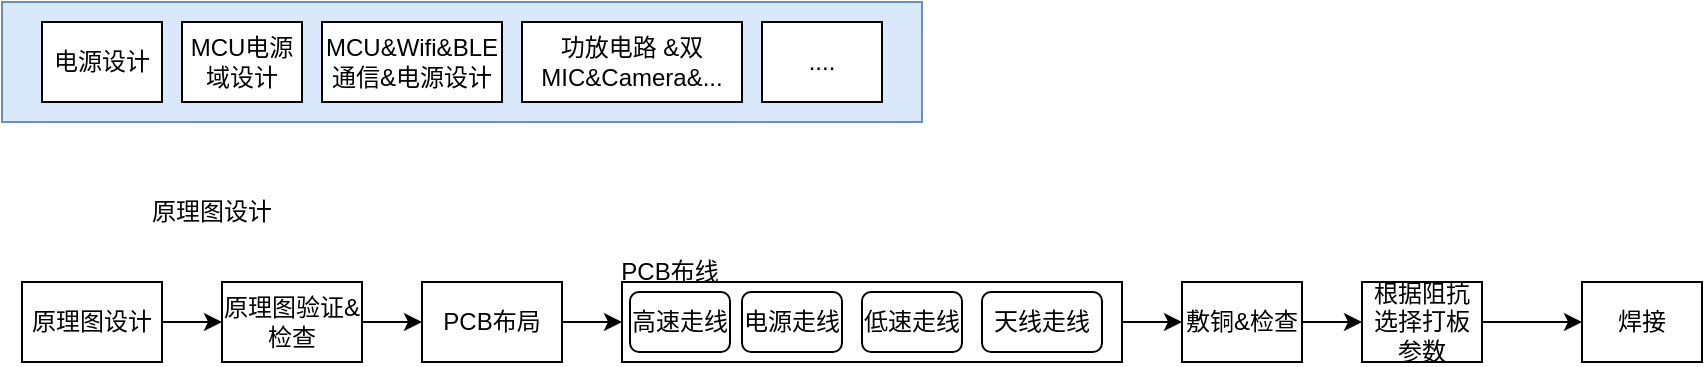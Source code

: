 <mxfile version="28.2.0">
  <diagram name="第 1 页" id="Lz7FnmI3OJWEokpmkhRt">
    <mxGraphModel dx="713" dy="383" grid="1" gridSize="10" guides="1" tooltips="1" connect="1" arrows="1" fold="1" page="1" pageScale="1" pageWidth="827" pageHeight="1169" math="0" shadow="0">
      <root>
        <mxCell id="0" />
        <mxCell id="1" parent="0" />
        <mxCell id="9YTv9OodDndZO9QDBcR--3" value="" style="rounded=0;whiteSpace=wrap;html=1;fillColor=#dae8fc;strokeColor=#6c8ebf;" vertex="1" parent="1">
          <mxGeometry x="110" y="200" width="460" height="60" as="geometry" />
        </mxCell>
        <mxCell id="kFT8PFcNsTwMWZWpaxGe-1" value="电源设计" style="rounded=0;whiteSpace=wrap;html=1;" parent="1" vertex="1">
          <mxGeometry x="130" y="210" width="60" height="40" as="geometry" />
        </mxCell>
        <mxCell id="kFT8PFcNsTwMWZWpaxGe-2" value="MCU电源域设计" style="rounded=0;whiteSpace=wrap;html=1;" parent="1" vertex="1">
          <mxGeometry x="200" y="210" width="60" height="40" as="geometry" />
        </mxCell>
        <mxCell id="kFT8PFcNsTwMWZWpaxGe-3" value="功放电路 &amp;amp;双MIC&amp;amp;Camera&amp;amp;..." style="rounded=0;whiteSpace=wrap;html=1;" parent="1" vertex="1">
          <mxGeometry x="370" y="210" width="110" height="40" as="geometry" />
        </mxCell>
        <mxCell id="9YTv9OodDndZO9QDBcR--1" value="MCU&amp;amp;Wifi&amp;amp;BLE&lt;div&gt;通信&amp;amp;电源设计&lt;/div&gt;" style="rounded=0;whiteSpace=wrap;html=1;" vertex="1" parent="1">
          <mxGeometry x="270" y="210" width="90" height="40" as="geometry" />
        </mxCell>
        <mxCell id="9YTv9OodDndZO9QDBcR--2" value="...." style="rounded=0;whiteSpace=wrap;html=1;" vertex="1" parent="1">
          <mxGeometry x="490" y="210" width="60" height="40" as="geometry" />
        </mxCell>
        <mxCell id="9YTv9OodDndZO9QDBcR--4" value="原理图设计" style="text;strokeColor=none;align=center;fillColor=none;html=1;verticalAlign=middle;whiteSpace=wrap;rounded=0;" vertex="1" parent="1">
          <mxGeometry x="170" y="290" width="90" height="30" as="geometry" />
        </mxCell>
        <mxCell id="9YTv9OodDndZO9QDBcR--9" style="edgeStyle=orthogonalEdgeStyle;rounded=0;orthogonalLoop=1;jettySize=auto;html=1;exitX=1;exitY=0.5;exitDx=0;exitDy=0;entryX=0;entryY=0.5;entryDx=0;entryDy=0;" edge="1" parent="1" source="9YTv9OodDndZO9QDBcR--5" target="9YTv9OodDndZO9QDBcR--6">
          <mxGeometry relative="1" as="geometry" />
        </mxCell>
        <mxCell id="9YTv9OodDndZO9QDBcR--5" value="原理图设计" style="rounded=0;whiteSpace=wrap;html=1;" vertex="1" parent="1">
          <mxGeometry x="120" y="340" width="70" height="40" as="geometry" />
        </mxCell>
        <mxCell id="9YTv9OodDndZO9QDBcR--8" value="" style="edgeStyle=orthogonalEdgeStyle;rounded=0;orthogonalLoop=1;jettySize=auto;html=1;" edge="1" parent="1" source="9YTv9OodDndZO9QDBcR--6" target="9YTv9OodDndZO9QDBcR--7">
          <mxGeometry relative="1" as="geometry" />
        </mxCell>
        <mxCell id="9YTv9OodDndZO9QDBcR--6" value="原理图验证&amp;amp;检查" style="rounded=0;whiteSpace=wrap;html=1;" vertex="1" parent="1">
          <mxGeometry x="220" y="340" width="70" height="40" as="geometry" />
        </mxCell>
        <mxCell id="9YTv9OodDndZO9QDBcR--11" value="" style="edgeStyle=orthogonalEdgeStyle;rounded=0;orthogonalLoop=1;jettySize=auto;html=1;" edge="1" parent="1" source="9YTv9OodDndZO9QDBcR--7" target="9YTv9OodDndZO9QDBcR--10">
          <mxGeometry relative="1" as="geometry" />
        </mxCell>
        <mxCell id="9YTv9OodDndZO9QDBcR--7" value="PCB布局" style="rounded=0;whiteSpace=wrap;html=1;" vertex="1" parent="1">
          <mxGeometry x="320" y="340" width="70" height="40" as="geometry" />
        </mxCell>
        <mxCell id="9YTv9OodDndZO9QDBcR--21" value="" style="edgeStyle=orthogonalEdgeStyle;rounded=0;orthogonalLoop=1;jettySize=auto;html=1;" edge="1" parent="1" source="9YTv9OodDndZO9QDBcR--10" target="9YTv9OodDndZO9QDBcR--20">
          <mxGeometry relative="1" as="geometry" />
        </mxCell>
        <mxCell id="9YTv9OodDndZO9QDBcR--10" value="" style="rounded=0;whiteSpace=wrap;html=1;" vertex="1" parent="1">
          <mxGeometry x="420" y="340" width="250" height="40" as="geometry" />
        </mxCell>
        <mxCell id="9YTv9OodDndZO9QDBcR--14" value="高速走线" style="rounded=1;whiteSpace=wrap;html=1;" vertex="1" parent="1">
          <mxGeometry x="424" y="345" width="50" height="30" as="geometry" />
        </mxCell>
        <mxCell id="9YTv9OodDndZO9QDBcR--16" value="低速走线" style="rounded=1;whiteSpace=wrap;html=1;" vertex="1" parent="1">
          <mxGeometry x="540" y="345" width="50" height="30" as="geometry" />
        </mxCell>
        <mxCell id="9YTv9OodDndZO9QDBcR--17" value="电源走线" style="rounded=1;whiteSpace=wrap;html=1;" vertex="1" parent="1">
          <mxGeometry x="480" y="345" width="50" height="30" as="geometry" />
        </mxCell>
        <mxCell id="9YTv9OodDndZO9QDBcR--18" value="天线走线" style="rounded=1;whiteSpace=wrap;html=1;" vertex="1" parent="1">
          <mxGeometry x="600" y="345" width="60" height="30" as="geometry" />
        </mxCell>
        <mxCell id="9YTv9OodDndZO9QDBcR--19" value="PCB布线" style="text;strokeColor=none;align=center;fillColor=none;html=1;verticalAlign=middle;whiteSpace=wrap;rounded=0;" vertex="1" parent="1">
          <mxGeometry x="414" y="320" width="60" height="30" as="geometry" />
        </mxCell>
        <mxCell id="9YTv9OodDndZO9QDBcR--23" value="" style="edgeStyle=orthogonalEdgeStyle;rounded=0;orthogonalLoop=1;jettySize=auto;html=1;" edge="1" parent="1" source="9YTv9OodDndZO9QDBcR--20" target="9YTv9OodDndZO9QDBcR--22">
          <mxGeometry relative="1" as="geometry" />
        </mxCell>
        <mxCell id="9YTv9OodDndZO9QDBcR--20" value="敷铜&amp;amp;检查" style="whiteSpace=wrap;html=1;rounded=0;" vertex="1" parent="1">
          <mxGeometry x="700" y="340" width="60" height="40" as="geometry" />
        </mxCell>
        <mxCell id="9YTv9OodDndZO9QDBcR--27" value="" style="edgeStyle=orthogonalEdgeStyle;rounded=0;orthogonalLoop=1;jettySize=auto;html=1;" edge="1" parent="1" source="9YTv9OodDndZO9QDBcR--22" target="9YTv9OodDndZO9QDBcR--26">
          <mxGeometry relative="1" as="geometry" />
        </mxCell>
        <mxCell id="9YTv9OodDndZO9QDBcR--22" value="根据阻抗选择打板参数" style="whiteSpace=wrap;html=1;rounded=0;" vertex="1" parent="1">
          <mxGeometry x="790" y="340" width="60" height="40" as="geometry" />
        </mxCell>
        <mxCell id="9YTv9OodDndZO9QDBcR--26" value="焊接" style="whiteSpace=wrap;html=1;rounded=0;" vertex="1" parent="1">
          <mxGeometry x="900" y="340" width="60" height="40" as="geometry" />
        </mxCell>
      </root>
    </mxGraphModel>
  </diagram>
</mxfile>
